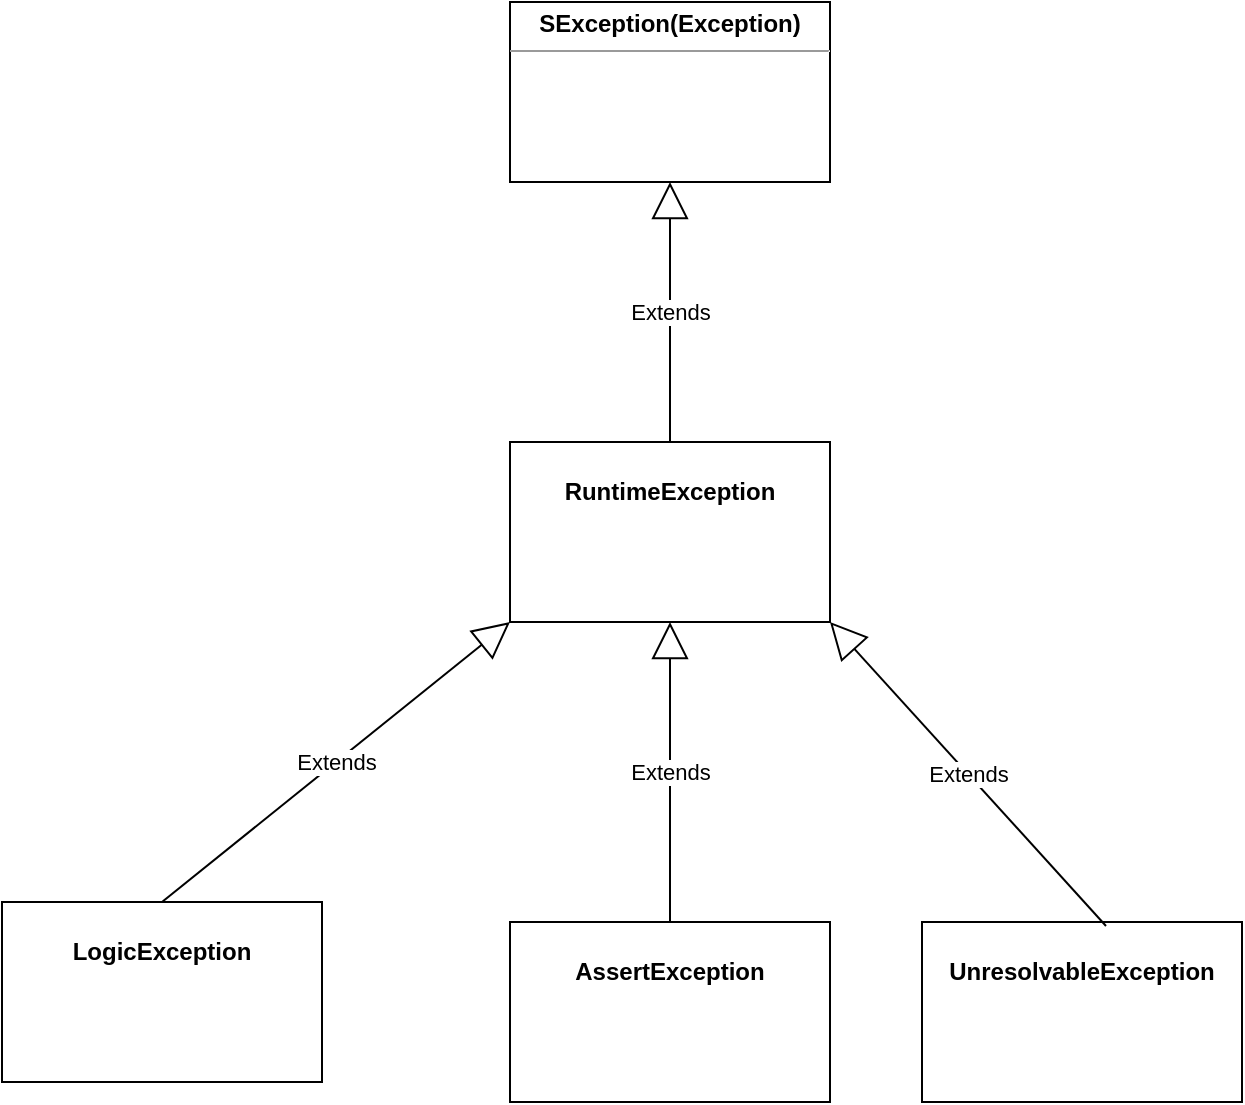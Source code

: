 <mxfile version="16.1.2" type="device"><diagram id="IKzFjUoGczJ2R0u7Cct6" name="断言架构图"><mxGraphModel dx="1422" dy="888" grid="1" gridSize="10" guides="1" tooltips="1" connect="1" arrows="1" fold="1" page="1" pageScale="1" pageWidth="827" pageHeight="1169" math="0" shadow="0"><root><mxCell id="0"/><mxCell id="1" parent="0"/><mxCell id="CdyXvWZRA-24GTw9Z4y1-1" value="&lt;p style=&quot;margin: 0px ; margin-top: 4px ; text-align: center&quot;&gt;&lt;b&gt;SException(Exception)&lt;/b&gt;&lt;br&gt;&lt;/p&gt;&lt;hr size=&quot;1&quot;&gt;&lt;p style=&quot;margin: 0px ; margin-left: 4px&quot;&gt;&lt;/p&gt;&lt;p style=&quot;margin: 0px ; margin-left: 4px&quot;&gt;&lt;br&gt;&lt;/p&gt;" style="verticalAlign=top;align=left;overflow=fill;fontSize=12;fontFamily=Helvetica;html=1;" parent="1" vertex="1"><mxGeometry x="334" y="180" width="160" height="90" as="geometry"/></mxCell><mxCell id="CdyXvWZRA-24GTw9Z4y1-2" value="&lt;p style=&quot;margin: 0px ; margin-top: 4px ; text-align: center&quot;&gt;&lt;br&gt;&lt;/p&gt;&lt;div style=&quot;text-align: center&quot;&gt;&lt;span&gt;&lt;b&gt;RuntimeException&lt;/b&gt;&lt;/span&gt;&lt;/div&gt;&lt;p style=&quot;margin: 0px ; margin-left: 4px&quot;&gt;&lt;/p&gt;&lt;p style=&quot;margin: 0px ; margin-left: 4px&quot;&gt;&lt;br&gt;&lt;/p&gt;" style="verticalAlign=top;align=left;overflow=fill;fontSize=12;fontFamily=Helvetica;html=1;" parent="1" vertex="1"><mxGeometry x="334" y="400" width="160" height="90" as="geometry"/></mxCell><mxCell id="CdyXvWZRA-24GTw9Z4y1-3" value="Extends" style="endArrow=block;endSize=16;endFill=0;html=1;rounded=0;entryX=0.5;entryY=1;entryDx=0;entryDy=0;exitX=0.5;exitY=0;exitDx=0;exitDy=0;" parent="1" source="CdyXvWZRA-24GTw9Z4y1-2" target="CdyXvWZRA-24GTw9Z4y1-1" edge="1"><mxGeometry width="160" relative="1" as="geometry"><mxPoint x="260" y="320" as="sourcePoint"/><mxPoint x="420" y="320" as="targetPoint"/></mxGeometry></mxCell><mxCell id="CdyXvWZRA-24GTw9Z4y1-4" value="&lt;p style=&quot;margin: 0px ; margin-top: 4px ; text-align: center&quot;&gt;&lt;br&gt;&lt;/p&gt;&lt;div style=&quot;text-align: center&quot;&gt;&lt;b&gt;LogicException&lt;/b&gt;&lt;br&gt;&lt;/div&gt;&lt;p style=&quot;margin: 0px ; margin-left: 4px&quot;&gt;&lt;/p&gt;&lt;p style=&quot;margin: 0px ; margin-left: 4px&quot;&gt;&lt;br&gt;&lt;/p&gt;" style="verticalAlign=top;align=left;overflow=fill;fontSize=12;fontFamily=Helvetica;html=1;" parent="1" vertex="1"><mxGeometry x="80" y="630" width="160" height="90" as="geometry"/></mxCell><mxCell id="CdyXvWZRA-24GTw9Z4y1-5" value="Extends" style="endArrow=block;endSize=16;endFill=0;html=1;rounded=0;exitX=0.5;exitY=0;exitDx=0;exitDy=0;entryX=0;entryY=1;entryDx=0;entryDy=0;" parent="1" source="CdyXvWZRA-24GTw9Z4y1-4" target="CdyXvWZRA-24GTw9Z4y1-2" edge="1"><mxGeometry width="160" relative="1" as="geometry"><mxPoint x="390" y="350" as="sourcePoint"/><mxPoint x="550" y="350" as="targetPoint"/></mxGeometry></mxCell><mxCell id="CdyXvWZRA-24GTw9Z4y1-6" value="&lt;p style=&quot;margin: 0px ; margin-top: 4px ; text-align: center&quot;&gt;&lt;br&gt;&lt;/p&gt;&lt;div style=&quot;text-align: center&quot;&gt;&lt;b&gt;AssertException&lt;/b&gt;&lt;br&gt;&lt;/div&gt;&lt;p style=&quot;margin: 0px ; margin-left: 4px&quot;&gt;&lt;/p&gt;&lt;p style=&quot;margin: 0px ; margin-left: 4px&quot;&gt;&lt;br&gt;&lt;/p&gt;" style="verticalAlign=top;align=left;overflow=fill;fontSize=12;fontFamily=Helvetica;html=1;" parent="1" vertex="1"><mxGeometry x="334" y="640" width="160" height="90" as="geometry"/></mxCell><mxCell id="CdyXvWZRA-24GTw9Z4y1-7" value="Extends" style="endArrow=block;endSize=16;endFill=0;html=1;rounded=0;exitX=0.5;exitY=0;exitDx=0;exitDy=0;entryX=0.5;entryY=1;entryDx=0;entryDy=0;" parent="1" source="CdyXvWZRA-24GTw9Z4y1-6" target="CdyXvWZRA-24GTw9Z4y1-2" edge="1"><mxGeometry width="160" relative="1" as="geometry"><mxPoint x="250" y="640" as="sourcePoint"/><mxPoint x="363.514" y="500" as="targetPoint"/></mxGeometry></mxCell><mxCell id="yewDVYMBwjkmO9zieSlr-1" value="&lt;p style=&quot;margin: 0px ; margin-top: 4px ; text-align: center&quot;&gt;&lt;br&gt;&lt;/p&gt;&lt;div style=&quot;text-align: center&quot;&gt;&lt;b&gt;UnresolvableException&lt;/b&gt;&lt;br&gt;&lt;/div&gt;" style="verticalAlign=top;align=left;overflow=fill;fontSize=12;fontFamily=Helvetica;html=1;" vertex="1" parent="1"><mxGeometry x="540" y="640" width="160" height="90" as="geometry"/></mxCell><mxCell id="yewDVYMBwjkmO9zieSlr-2" value="Extends" style="endArrow=block;endSize=16;endFill=0;html=1;rounded=0;entryX=1;entryY=1;entryDx=0;entryDy=0;exitX=0.575;exitY=0.022;exitDx=0;exitDy=0;exitPerimeter=0;" edge="1" parent="1" source="yewDVYMBwjkmO9zieSlr-1" target="CdyXvWZRA-24GTw9Z4y1-2"><mxGeometry width="160" relative="1" as="geometry"><mxPoint x="620" y="560" as="sourcePoint"/><mxPoint x="780" y="560" as="targetPoint"/></mxGeometry></mxCell></root></mxGraphModel></diagram></mxfile>